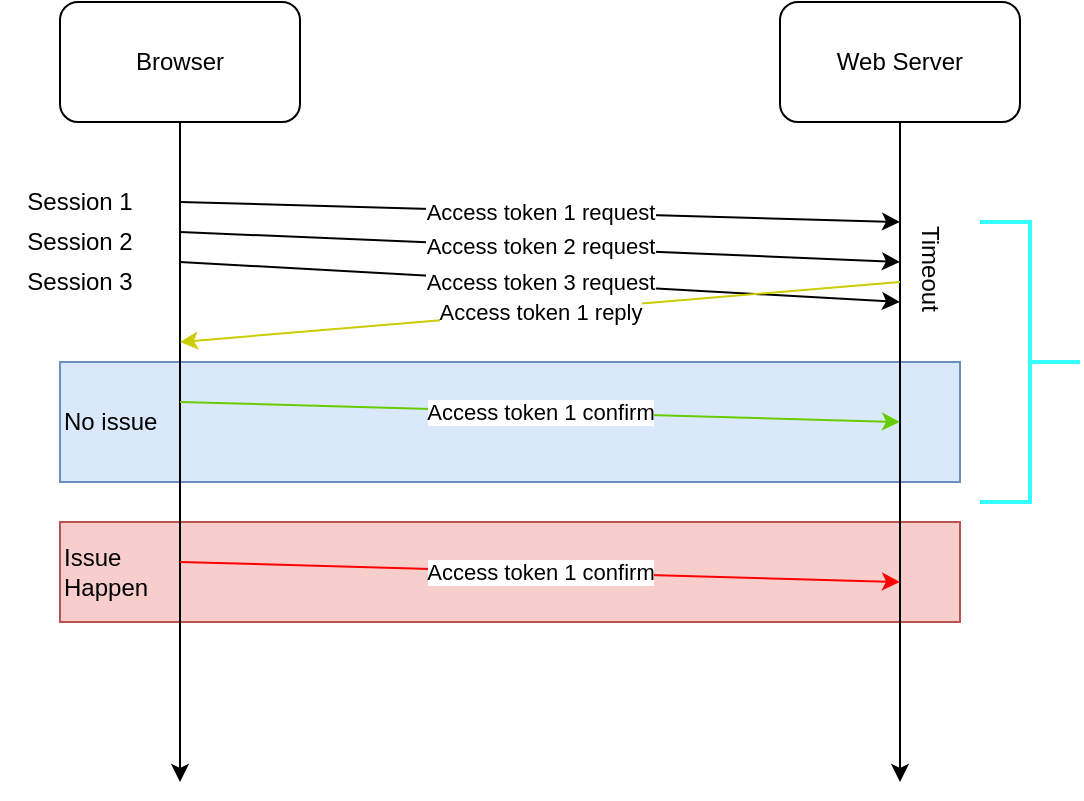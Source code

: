 <mxfile version="13.5.1" type="device"><diagram id="3_TvHI6PXmKa2qPkC0wV" name="Page-1"><mxGraphModel dx="749" dy="556" grid="1" gridSize="10" guides="1" tooltips="1" connect="1" arrows="1" fold="1" page="1" pageScale="1" pageWidth="827" pageHeight="1169" math="0" shadow="0"><root><mxCell id="0"/><mxCell id="1" parent="0"/><mxCell id="2QTwjrD3MhNvvtHfsvWG-20" value="Issue&lt;br&gt;Happen&amp;nbsp;" style="rounded=0;whiteSpace=wrap;html=1;strokeColor=#b85450;fillColor=#f8cecc;align=left;" vertex="1" parent="1"><mxGeometry x="60" y="400" width="450" height="50" as="geometry"/></mxCell><mxCell id="2QTwjrD3MhNvvtHfsvWG-18" value="No issue&amp;nbsp;" style="rounded=0;whiteSpace=wrap;html=1;strokeColor=#6c8ebf;fillColor=#dae8fc;align=left;" vertex="1" parent="1"><mxGeometry x="60" y="320" width="450" height="60" as="geometry"/></mxCell><mxCell id="2QTwjrD3MhNvvtHfsvWG-4" style="edgeStyle=orthogonalEdgeStyle;rounded=0;orthogonalLoop=1;jettySize=auto;html=1;exitX=0.5;exitY=1;exitDx=0;exitDy=0;" edge="1" parent="1" source="2QTwjrD3MhNvvtHfsvWG-1"><mxGeometry relative="1" as="geometry"><mxPoint x="480" y="530" as="targetPoint"/></mxGeometry></mxCell><mxCell id="2QTwjrD3MhNvvtHfsvWG-1" value="Web Server" style="rounded=1;whiteSpace=wrap;html=1;" vertex="1" parent="1"><mxGeometry x="420" y="140" width="120" height="60" as="geometry"/></mxCell><mxCell id="2QTwjrD3MhNvvtHfsvWG-3" style="edgeStyle=orthogonalEdgeStyle;rounded=0;orthogonalLoop=1;jettySize=auto;html=1;exitX=0.5;exitY=1;exitDx=0;exitDy=0;" edge="1" parent="1" source="2QTwjrD3MhNvvtHfsvWG-2"><mxGeometry relative="1" as="geometry"><mxPoint x="120" y="530" as="targetPoint"/></mxGeometry></mxCell><mxCell id="2QTwjrD3MhNvvtHfsvWG-2" value="Browser" style="rounded=1;whiteSpace=wrap;html=1;" vertex="1" parent="1"><mxGeometry x="60" y="140" width="120" height="60" as="geometry"/></mxCell><mxCell id="2QTwjrD3MhNvvtHfsvWG-5" value="Access token 1 request" style="endArrow=classic;html=1;startArrow=none;startFill=0;endFill=1;" edge="1" parent="1"><mxGeometry width="50" height="50" relative="1" as="geometry"><mxPoint x="120" y="240" as="sourcePoint"/><mxPoint x="480" y="250" as="targetPoint"/></mxGeometry></mxCell><mxCell id="2QTwjrD3MhNvvtHfsvWG-8" value="Session 1" style="text;html=1;strokeColor=none;fillColor=none;align=center;verticalAlign=middle;whiteSpace=wrap;rounded=0;" vertex="1" parent="1"><mxGeometry x="30" y="230" width="80" height="20" as="geometry"/></mxCell><mxCell id="2QTwjrD3MhNvvtHfsvWG-9" value="Session 2" style="text;html=1;strokeColor=none;fillColor=none;align=center;verticalAlign=middle;whiteSpace=wrap;rounded=0;" vertex="1" parent="1"><mxGeometry x="30" y="250" width="80" height="20" as="geometry"/></mxCell><mxCell id="2QTwjrD3MhNvvtHfsvWG-10" value="Session 3" style="text;html=1;strokeColor=none;fillColor=none;align=center;verticalAlign=middle;whiteSpace=wrap;rounded=0;" vertex="1" parent="1"><mxGeometry x="30" y="270" width="80" height="20" as="geometry"/></mxCell><mxCell id="2QTwjrD3MhNvvtHfsvWG-11" value="Access token 2 request" style="endArrow=classic;html=1;startArrow=none;startFill=0;endFill=1;" edge="1" parent="1"><mxGeometry width="50" height="50" relative="1" as="geometry"><mxPoint x="120" y="255" as="sourcePoint"/><mxPoint x="480" y="270" as="targetPoint"/></mxGeometry></mxCell><mxCell id="2QTwjrD3MhNvvtHfsvWG-12" value="Access token 3 request" style="endArrow=classic;html=1;startArrow=none;startFill=0;endFill=1;" edge="1" parent="1"><mxGeometry width="50" height="50" relative="1" as="geometry"><mxPoint x="120" y="270" as="sourcePoint"/><mxPoint x="480" y="290" as="targetPoint"/></mxGeometry></mxCell><mxCell id="2QTwjrD3MhNvvtHfsvWG-13" value="Access token 1 reply" style="endArrow=none;html=1;startArrow=classic;startFill=1;endFill=0;strokeColor=#CCCC00;" edge="1" parent="1"><mxGeometry width="50" height="50" relative="1" as="geometry"><mxPoint x="120" y="310.0" as="sourcePoint"/><mxPoint x="480" y="280" as="targetPoint"/></mxGeometry></mxCell><mxCell id="2QTwjrD3MhNvvtHfsvWG-15" value="Access token 1 confirm" style="endArrow=classic;html=1;startArrow=none;startFill=0;endFill=1;strokeColor=#66CC00;" edge="1" parent="1"><mxGeometry width="50" height="50" relative="1" as="geometry"><mxPoint x="120" y="340" as="sourcePoint"/><mxPoint x="480" y="350" as="targetPoint"/></mxGeometry></mxCell><mxCell id="2QTwjrD3MhNvvtHfsvWG-16" value="Timeout" style="strokeWidth=2;html=1;shape=mxgraph.flowchart.annotation_2;align=left;labelPosition=right;pointerEvents=1;rotation=-180;horizontal=0;strokeColor=#33FFFF;" vertex="1" parent="1"><mxGeometry x="520" y="250" width="50" height="140" as="geometry"/></mxCell><mxCell id="2QTwjrD3MhNvvtHfsvWG-17" value="Access token 1 confirm" style="endArrow=classic;html=1;startArrow=none;startFill=0;endFill=1;strokeColor=#FF0000;" edge="1" parent="1"><mxGeometry width="50" height="50" relative="1" as="geometry"><mxPoint x="120" y="420.0" as="sourcePoint"/><mxPoint x="480" y="430.0" as="targetPoint"/></mxGeometry></mxCell></root></mxGraphModel></diagram></mxfile>